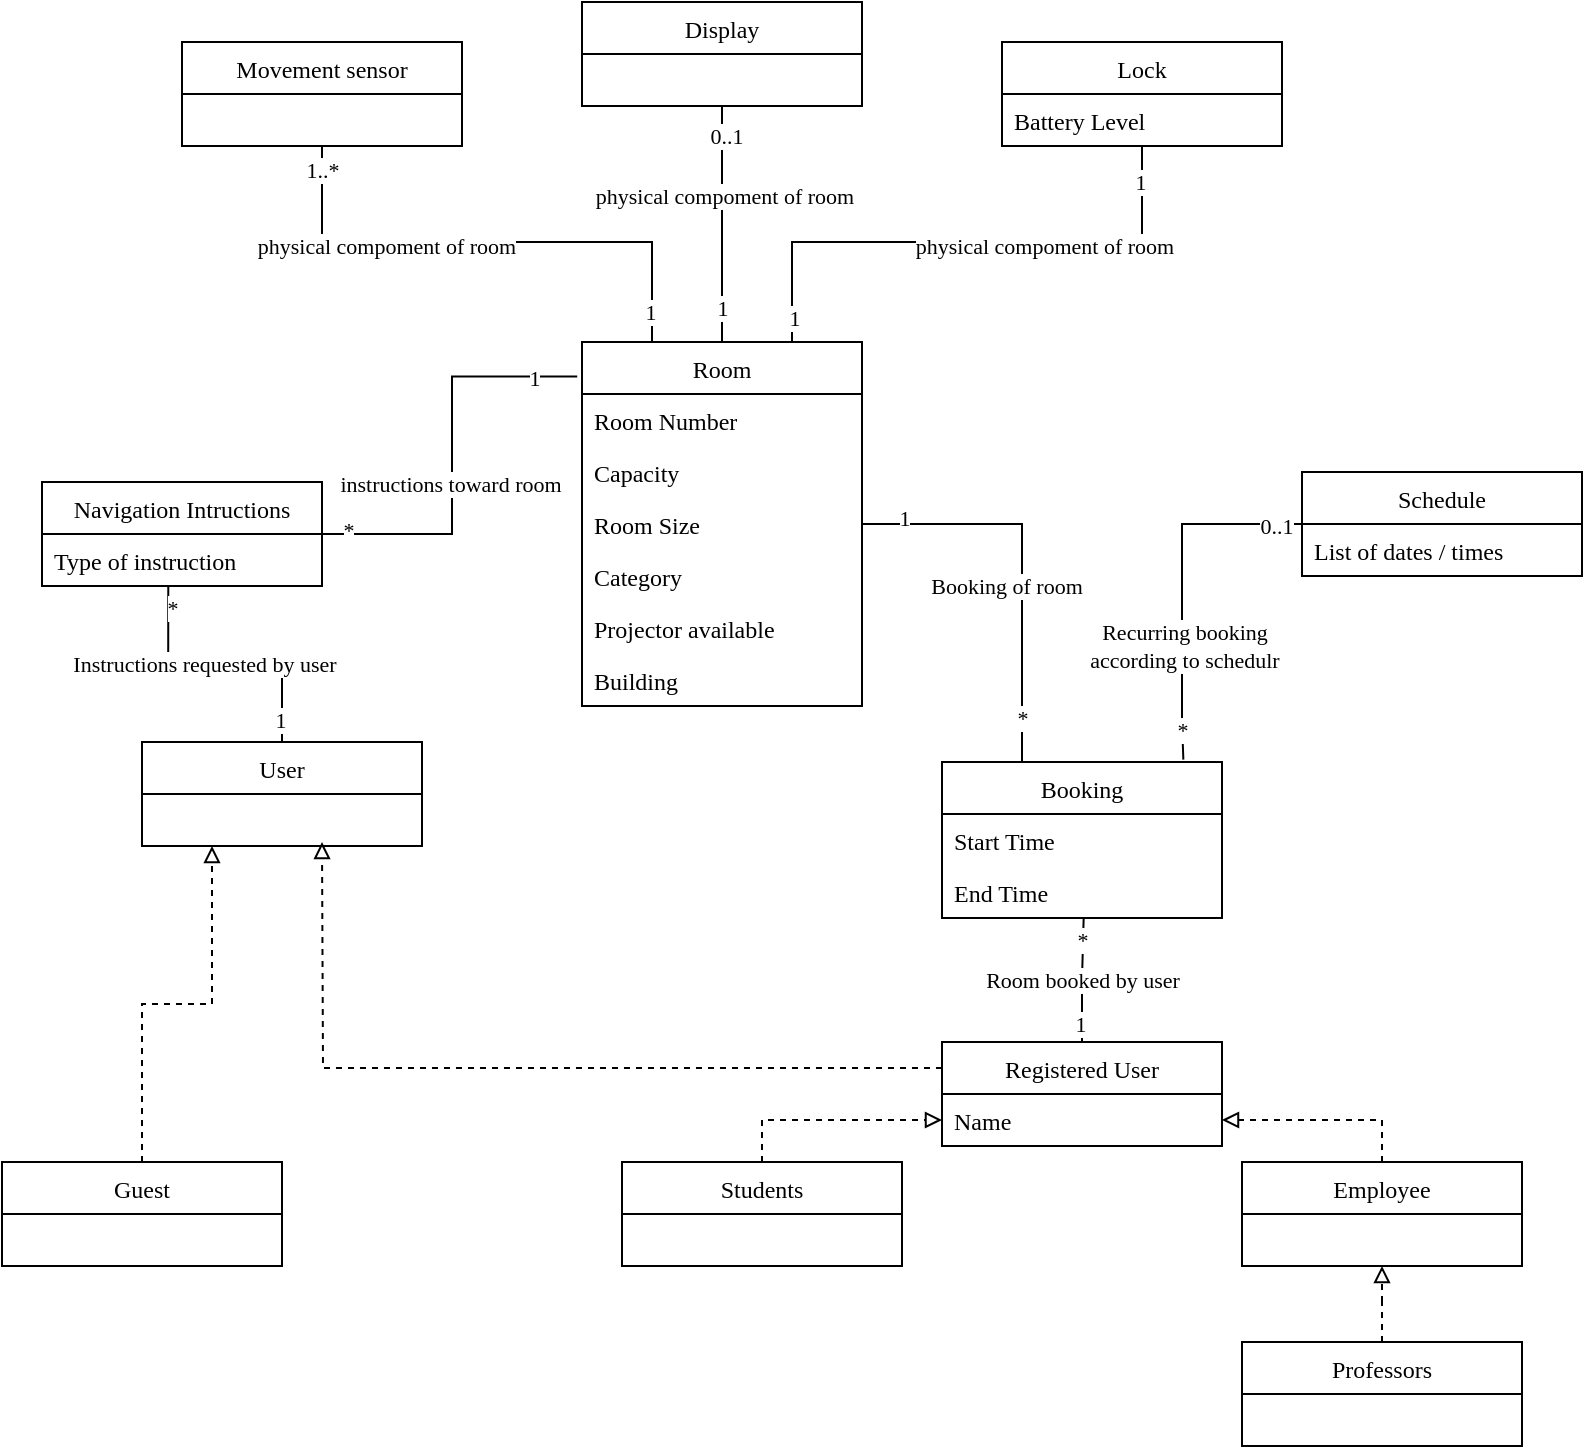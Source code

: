<mxfile>
    <diagram id="p7TzG50tO89NDVY94C6T" name="Seite-1">
        <mxGraphModel dx="771" dy="2338" grid="1" gridSize="10" guides="1" tooltips="1" connect="1" arrows="1" fold="1" page="1" pageScale="1" pageWidth="827" pageHeight="1169" math="0" shadow="0">
            <root>
                <mxCell id="0"/>
                <mxCell id="1" parent="0"/>
                <mxCell id="eThtC3nyLtHHpcoc88Fw-38" style="edgeStyle=orthogonalEdgeStyle;rounded=0;orthogonalLoop=1;jettySize=auto;html=1;entryX=1;entryY=0.5;entryDx=0;entryDy=0;endArrow=none;endFill=0;fontFamily=Times New Roman;" parent="1" source="eThtC3nyLtHHpcoc88Fw-1" target="eThtC3nyLtHHpcoc88Fw-29" edge="1">
                    <mxGeometry relative="1" as="geometry">
                        <Array as="points">
                            <mxPoint x="520" y="111"/>
                        </Array>
                    </mxGeometry>
                </mxCell>
                <mxCell id="eThtC3nyLtHHpcoc88Fw-39" value="1" style="edgeLabel;html=1;align=center;verticalAlign=middle;resizable=0;points=[];fontFamily=Times New Roman;" parent="eThtC3nyLtHHpcoc88Fw-38" vertex="1" connectable="0">
                    <mxGeometry x="0.794" y="-3" relative="1" as="geometry">
                        <mxPoint as="offset"/>
                    </mxGeometry>
                </mxCell>
                <mxCell id="eThtC3nyLtHHpcoc88Fw-40" value="*" style="edgeLabel;html=1;align=center;verticalAlign=middle;resizable=0;points=[];fontFamily=Times New Roman;" parent="eThtC3nyLtHHpcoc88Fw-38" vertex="1" connectable="0">
                    <mxGeometry x="-0.78" relative="1" as="geometry">
                        <mxPoint as="offset"/>
                    </mxGeometry>
                </mxCell>
                <mxCell id="eThtC3nyLtHHpcoc88Fw-106" value="Booking of room" style="edgeLabel;html=1;align=center;verticalAlign=middle;resizable=0;points=[];fontFamily=Times New Roman;" parent="eThtC3nyLtHHpcoc88Fw-38" vertex="1" connectable="0">
                    <mxGeometry x="-0.111" y="8" relative="1" as="geometry">
                        <mxPoint as="offset"/>
                    </mxGeometry>
                </mxCell>
                <mxCell id="eThtC3nyLtHHpcoc88Fw-1" value="Booking" style="swimlane;fontStyle=0;childLayout=stackLayout;horizontal=1;startSize=26;fillColor=none;horizontalStack=0;resizeParent=1;resizeParentMax=0;resizeLast=0;collapsible=1;marginBottom=0;fontFamily=Times New Roman;" parent="1" vertex="1">
                    <mxGeometry x="480" y="230" width="140" height="78" as="geometry"/>
                </mxCell>
                <mxCell id="eThtC3nyLtHHpcoc88Fw-33" value="Start Time" style="text;strokeColor=none;fillColor=none;align=left;verticalAlign=top;spacingLeft=4;spacingRight=4;overflow=hidden;rotatable=0;points=[[0,0.5],[1,0.5]];portConstraint=eastwest;whiteSpace=wrap;html=1;fontFamily=Times New Roman;" parent="eThtC3nyLtHHpcoc88Fw-1" vertex="1">
                    <mxGeometry y="26" width="140" height="26" as="geometry"/>
                </mxCell>
                <mxCell id="eThtC3nyLtHHpcoc88Fw-34" value="End Time" style="text;strokeColor=none;fillColor=none;align=left;verticalAlign=top;spacingLeft=4;spacingRight=4;overflow=hidden;rotatable=0;points=[[0,0.5],[1,0.5]];portConstraint=eastwest;whiteSpace=wrap;html=1;fontFamily=Times New Roman;" parent="eThtC3nyLtHHpcoc88Fw-1" vertex="1">
                    <mxGeometry y="52" width="140" height="26" as="geometry"/>
                </mxCell>
                <mxCell id="eThtC3nyLtHHpcoc88Fw-10" value="Room" style="swimlane;fontStyle=0;childLayout=stackLayout;horizontal=1;startSize=26;fillColor=none;horizontalStack=0;resizeParent=1;resizeParentMax=0;resizeLast=0;collapsible=1;marginBottom=0;fontFamily=Times New Roman;" parent="1" vertex="1">
                    <mxGeometry x="300" y="20" width="140" height="182" as="geometry"/>
                </mxCell>
                <mxCell id="eThtC3nyLtHHpcoc88Fw-27" value="Room Number" style="text;strokeColor=none;fillColor=none;align=left;verticalAlign=top;spacingLeft=4;spacingRight=4;overflow=hidden;rotatable=0;points=[[0,0.5],[1,0.5]];portConstraint=eastwest;whiteSpace=wrap;html=1;fontFamily=Times New Roman;" parent="eThtC3nyLtHHpcoc88Fw-10" vertex="1">
                    <mxGeometry y="26" width="140" height="26" as="geometry"/>
                </mxCell>
                <mxCell id="eThtC3nyLtHHpcoc88Fw-28" value="Capacity" style="text;strokeColor=none;fillColor=none;align=left;verticalAlign=top;spacingLeft=4;spacingRight=4;overflow=hidden;rotatable=0;points=[[0,0.5],[1,0.5]];portConstraint=eastwest;whiteSpace=wrap;html=1;fontFamily=Times New Roman;" parent="eThtC3nyLtHHpcoc88Fw-10" vertex="1">
                    <mxGeometry y="52" width="140" height="26" as="geometry"/>
                </mxCell>
                <mxCell id="eThtC3nyLtHHpcoc88Fw-29" value="Room Size" style="text;strokeColor=none;fillColor=none;align=left;verticalAlign=top;spacingLeft=4;spacingRight=4;overflow=hidden;rotatable=0;points=[[0,0.5],[1,0.5]];portConstraint=eastwest;whiteSpace=wrap;html=1;fontFamily=Times New Roman;" parent="eThtC3nyLtHHpcoc88Fw-10" vertex="1">
                    <mxGeometry y="78" width="140" height="26" as="geometry"/>
                </mxCell>
                <mxCell id="eThtC3nyLtHHpcoc88Fw-30" value="Category" style="text;strokeColor=none;fillColor=none;align=left;verticalAlign=top;spacingLeft=4;spacingRight=4;overflow=hidden;rotatable=0;points=[[0,0.5],[1,0.5]];portConstraint=eastwest;whiteSpace=wrap;html=1;fontFamily=Times New Roman;" parent="eThtC3nyLtHHpcoc88Fw-10" vertex="1">
                    <mxGeometry y="104" width="140" height="26" as="geometry"/>
                </mxCell>
                <mxCell id="eThtC3nyLtHHpcoc88Fw-31" value="Projector available" style="text;strokeColor=none;fillColor=none;align=left;verticalAlign=top;spacingLeft=4;spacingRight=4;overflow=hidden;rotatable=0;points=[[0,0.5],[1,0.5]];portConstraint=eastwest;whiteSpace=wrap;html=1;fontFamily=Times New Roman;" parent="eThtC3nyLtHHpcoc88Fw-10" vertex="1">
                    <mxGeometry y="130" width="140" height="26" as="geometry"/>
                </mxCell>
                <mxCell id="eThtC3nyLtHHpcoc88Fw-87" value="Building" style="text;strokeColor=none;fillColor=none;align=left;verticalAlign=top;spacingLeft=4;spacingRight=4;overflow=hidden;rotatable=0;points=[[0,0.5],[1,0.5]];portConstraint=eastwest;whiteSpace=wrap;html=1;fontFamily=Times New Roman;" parent="eThtC3nyLtHHpcoc88Fw-10" vertex="1">
                    <mxGeometry y="156" width="140" height="26" as="geometry"/>
                </mxCell>
                <mxCell id="eThtC3nyLtHHpcoc88Fw-55" style="edgeStyle=orthogonalEdgeStyle;rounded=0;orthogonalLoop=1;jettySize=auto;html=1;entryX=-0.017;entryY=0.095;entryDx=0;entryDy=0;entryPerimeter=0;endArrow=none;endFill=0;fontFamily=Times New Roman;" parent="1" source="eThtC3nyLtHHpcoc88Fw-11" target="eThtC3nyLtHHpcoc88Fw-10" edge="1">
                    <mxGeometry relative="1" as="geometry"/>
                </mxCell>
                <mxCell id="eThtC3nyLtHHpcoc88Fw-56" value="*" style="edgeLabel;html=1;align=center;verticalAlign=middle;resizable=0;points=[];fontFamily=Times New Roman;" parent="eThtC3nyLtHHpcoc88Fw-55" vertex="1" connectable="0">
                    <mxGeometry x="-0.875" y="2" relative="1" as="geometry">
                        <mxPoint as="offset"/>
                    </mxGeometry>
                </mxCell>
                <mxCell id="eThtC3nyLtHHpcoc88Fw-57" value="1" style="edgeLabel;html=1;align=center;verticalAlign=middle;resizable=0;points=[];fontFamily=Times New Roman;" parent="eThtC3nyLtHHpcoc88Fw-55" vertex="1" connectable="0">
                    <mxGeometry x="0.788" relative="1" as="geometry">
                        <mxPoint as="offset"/>
                    </mxGeometry>
                </mxCell>
                <mxCell id="eThtC3nyLtHHpcoc88Fw-103" value="instructions toward room" style="edgeLabel;html=1;align=center;verticalAlign=middle;resizable=0;points=[];fontFamily=Times New Roman;" parent="eThtC3nyLtHHpcoc88Fw-55" vertex="1" connectable="0">
                    <mxGeometry x="-0.121" y="1" relative="1" as="geometry">
                        <mxPoint as="offset"/>
                    </mxGeometry>
                </mxCell>
                <mxCell id="eThtC3nyLtHHpcoc88Fw-11" value="Navigation Intructions" style="swimlane;fontStyle=0;childLayout=stackLayout;horizontal=1;startSize=26;fillColor=none;horizontalStack=0;resizeParent=1;resizeParentMax=0;resizeLast=0;collapsible=1;marginBottom=0;fontFamily=Times New Roman;" parent="1" vertex="1">
                    <mxGeometry x="30" y="90" width="140" height="52" as="geometry"/>
                </mxCell>
                <mxCell id="eThtC3nyLtHHpcoc88Fw-58" value="Type of instruction" style="text;strokeColor=none;fillColor=none;align=left;verticalAlign=top;spacingLeft=4;spacingRight=4;overflow=hidden;rotatable=0;points=[[0,0.5],[1,0.5]];portConstraint=eastwest;whiteSpace=wrap;html=1;fontFamily=Times New Roman;" parent="eThtC3nyLtHHpcoc88Fw-11" vertex="1">
                    <mxGeometry y="26" width="140" height="26" as="geometry"/>
                </mxCell>
                <mxCell id="eThtC3nyLtHHpcoc88Fw-77" style="edgeStyle=orthogonalEdgeStyle;rounded=0;orthogonalLoop=1;jettySize=auto;html=1;entryX=0;entryY=0.75;entryDx=0;entryDy=0;startArrow=none;startFill=0;endArrow=block;endFill=0;exitX=0.5;exitY=0;exitDx=0;exitDy=0;dashed=1;fontFamily=Times New Roman;" parent="1" source="eThtC3nyLtHHpcoc88Fw-13" target="eThtC3nyLtHHpcoc88Fw-74" edge="1">
                    <mxGeometry relative="1" as="geometry"/>
                </mxCell>
                <mxCell id="eThtC3nyLtHHpcoc88Fw-13" value="Students" style="swimlane;fontStyle=0;childLayout=stackLayout;horizontal=1;startSize=26;fillColor=none;horizontalStack=0;resizeParent=1;resizeParentMax=0;resizeLast=0;collapsible=1;marginBottom=0;fontFamily=Times New Roman;" parent="1" vertex="1">
                    <mxGeometry x="320" y="430" width="140" height="52" as="geometry"/>
                </mxCell>
                <mxCell id="eThtC3nyLtHHpcoc88Fw-78" style="edgeStyle=orthogonalEdgeStyle;rounded=0;orthogonalLoop=1;jettySize=auto;html=1;entryX=0.5;entryY=1;entryDx=0;entryDy=0;startArrow=none;startFill=0;endArrow=block;endFill=0;dashed=1;fontFamily=Times New Roman;" parent="1" source="eThtC3nyLtHHpcoc88Fw-14" target="eThtC3nyLtHHpcoc88Fw-15" edge="1">
                    <mxGeometry relative="1" as="geometry"/>
                </mxCell>
                <mxCell id="eThtC3nyLtHHpcoc88Fw-14" value="Professors" style="swimlane;fontStyle=0;childLayout=stackLayout;horizontal=1;startSize=26;fillColor=none;horizontalStack=0;resizeParent=1;resizeParentMax=0;resizeLast=0;collapsible=1;marginBottom=0;fontFamily=Times New Roman;" parent="1" vertex="1">
                    <mxGeometry x="630" y="520" width="140" height="52" as="geometry"/>
                </mxCell>
                <mxCell id="eThtC3nyLtHHpcoc88Fw-79" style="edgeStyle=orthogonalEdgeStyle;rounded=0;orthogonalLoop=1;jettySize=auto;html=1;entryX=1;entryY=0.75;entryDx=0;entryDy=0;startArrow=none;startFill=0;endArrow=block;endFill=0;exitX=0.5;exitY=0;exitDx=0;exitDy=0;dashed=1;fontFamily=Times New Roman;" parent="1" source="eThtC3nyLtHHpcoc88Fw-15" target="eThtC3nyLtHHpcoc88Fw-74" edge="1">
                    <mxGeometry relative="1" as="geometry"/>
                </mxCell>
                <mxCell id="eThtC3nyLtHHpcoc88Fw-15" value="Employee" style="swimlane;fontStyle=0;childLayout=stackLayout;horizontal=1;startSize=26;fillColor=none;horizontalStack=0;resizeParent=1;resizeParentMax=0;resizeLast=0;collapsible=1;marginBottom=0;fontFamily=Times New Roman;" parent="1" vertex="1">
                    <mxGeometry x="630" y="430" width="140" height="52" as="geometry"/>
                </mxCell>
                <mxCell id="eThtC3nyLtHHpcoc88Fw-88" style="edgeStyle=orthogonalEdgeStyle;rounded=0;orthogonalLoop=1;jettySize=auto;html=1;entryX=0.5;entryY=0;entryDx=0;entryDy=0;startArrow=none;startFill=0;endArrow=none;endFill=0;fontFamily=Times New Roman;" parent="1" source="eThtC3nyLtHHpcoc88Fw-23" target="eThtC3nyLtHHpcoc88Fw-10" edge="1">
                    <mxGeometry relative="1" as="geometry"/>
                </mxCell>
                <mxCell id="eThtC3nyLtHHpcoc88Fw-89" value="1" style="edgeLabel;html=1;align=center;verticalAlign=middle;resizable=0;points=[];fontFamily=Times New Roman;" parent="eThtC3nyLtHHpcoc88Fw-88" vertex="1" connectable="0">
                    <mxGeometry x="0.709" relative="1" as="geometry">
                        <mxPoint as="offset"/>
                    </mxGeometry>
                </mxCell>
                <mxCell id="eThtC3nyLtHHpcoc88Fw-90" value="0..1" style="edgeLabel;html=1;align=center;verticalAlign=middle;resizable=0;points=[];fontFamily=Times New Roman;" parent="eThtC3nyLtHHpcoc88Fw-88" vertex="1" connectable="0">
                    <mxGeometry x="-0.746" y="2" relative="1" as="geometry">
                        <mxPoint as="offset"/>
                    </mxGeometry>
                </mxCell>
                <mxCell id="eThtC3nyLtHHpcoc88Fw-99" value="physical compoment of room" style="edgeLabel;html=1;align=center;verticalAlign=middle;resizable=0;points=[];fontFamily=Times New Roman;" parent="eThtC3nyLtHHpcoc88Fw-88" vertex="1" connectable="0">
                    <mxGeometry x="-0.248" y="1" relative="1" as="geometry">
                        <mxPoint as="offset"/>
                    </mxGeometry>
                </mxCell>
                <mxCell id="eThtC3nyLtHHpcoc88Fw-23" value="Display" style="swimlane;fontStyle=0;childLayout=stackLayout;horizontal=1;startSize=26;fillColor=none;horizontalStack=0;resizeParent=1;resizeParentMax=0;resizeLast=0;collapsible=1;marginBottom=0;fontFamily=Times New Roman;" parent="1" vertex="1">
                    <mxGeometry x="300" y="-150" width="140" height="52" as="geometry"/>
                </mxCell>
                <mxCell id="eThtC3nyLtHHpcoc88Fw-91" style="edgeStyle=orthogonalEdgeStyle;rounded=0;orthogonalLoop=1;jettySize=auto;html=1;entryX=0.75;entryY=0;entryDx=0;entryDy=0;startArrow=none;startFill=0;endArrow=none;endFill=0;fontFamily=Times New Roman;" parent="1" source="eThtC3nyLtHHpcoc88Fw-24" target="eThtC3nyLtHHpcoc88Fw-10" edge="1">
                    <mxGeometry relative="1" as="geometry">
                        <Array as="points">
                            <mxPoint x="580" y="-30"/>
                            <mxPoint x="405" y="-30"/>
                        </Array>
                    </mxGeometry>
                </mxCell>
                <mxCell id="eThtC3nyLtHHpcoc88Fw-92" value="1" style="edgeLabel;html=1;align=center;verticalAlign=middle;resizable=0;points=[];fontFamily=Times New Roman;" parent="eThtC3nyLtHHpcoc88Fw-91" vertex="1" connectable="0">
                    <mxGeometry x="0.911" y="1" relative="1" as="geometry">
                        <mxPoint as="offset"/>
                    </mxGeometry>
                </mxCell>
                <mxCell id="eThtC3nyLtHHpcoc88Fw-93" value="1" style="edgeLabel;html=1;align=center;verticalAlign=middle;resizable=0;points=[];fontFamily=Times New Roman;" parent="eThtC3nyLtHHpcoc88Fw-91" vertex="1" connectable="0">
                    <mxGeometry x="-0.869" y="-1" relative="1" as="geometry">
                        <mxPoint as="offset"/>
                    </mxGeometry>
                </mxCell>
                <mxCell id="eThtC3nyLtHHpcoc88Fw-100" value="&lt;span style=&quot;color: rgba(0, 0, 0, 0); font-size: 0px; text-align: start; background-color: rgb(251, 251, 251);&quot;&gt;%3CmxGraphModel%3E%3Croot%3E%3CmxCell%20id%3D%220%22%2F%3E%3CmxCell%20id%3D%221%22%20parent%3D%220%22%2F%3E%3CmxCell%20id%3D%222%22%20value%3D%22physical%20compoment%20of%20room%22%20style%3D%22edgeLabel%3Bhtml%3D1%3Balign%3Dcenter%3BverticalAlign%3Dmiddle%3Bresizable%3D0%3Bpoints%3D%5B%5D%3B%22%20vertex%3D%221%22%20connectable%3D%220%22%20parent%3D%221%22%3E%3CmxGeometry%20x%3D%22371%22%20y%3D%22-41.333%22%20as%3D%22geometry%22%2F%3E%3C%2FmxCell%3E%3C%2Froot%3E%3C%2FmxGraphModel%3&lt;/span&gt;" style="edgeLabel;html=1;align=center;verticalAlign=middle;resizable=0;points=[];fontFamily=Times New Roman;" parent="eThtC3nyLtHHpcoc88Fw-91" vertex="1" connectable="0">
                    <mxGeometry x="-0.15" y="-3" relative="1" as="geometry">
                        <mxPoint as="offset"/>
                    </mxGeometry>
                </mxCell>
                <mxCell id="eThtC3nyLtHHpcoc88Fw-101" value="physical compoment of room" style="edgeLabel;html=1;align=center;verticalAlign=middle;resizable=0;points=[];fontFamily=Times New Roman;" parent="eThtC3nyLtHHpcoc88Fw-91" vertex="1" connectable="0">
                    <mxGeometry x="-0.133" y="2" relative="1" as="geometry">
                        <mxPoint x="21" as="offset"/>
                    </mxGeometry>
                </mxCell>
                <mxCell id="eThtC3nyLtHHpcoc88Fw-24" value="Lock" style="swimlane;fontStyle=0;childLayout=stackLayout;horizontal=1;startSize=26;fillColor=none;horizontalStack=0;resizeParent=1;resizeParentMax=0;resizeLast=0;collapsible=1;marginBottom=0;fontFamily=Times New Roman;" parent="1" vertex="1">
                    <mxGeometry x="510" y="-130" width="140" height="52" as="geometry"/>
                </mxCell>
                <mxCell id="eThtC3nyLtHHpcoc88Fw-97" value="Battery Level" style="text;strokeColor=none;fillColor=none;align=left;verticalAlign=top;spacingLeft=4;spacingRight=4;overflow=hidden;rotatable=0;points=[[0,0.5],[1,0.5]];portConstraint=eastwest;whiteSpace=wrap;html=1;fontFamily=Times New Roman;" parent="eThtC3nyLtHHpcoc88Fw-24" vertex="1">
                    <mxGeometry y="26" width="140" height="26" as="geometry"/>
                </mxCell>
                <mxCell id="eThtC3nyLtHHpcoc88Fw-94" style="edgeStyle=orthogonalEdgeStyle;rounded=0;orthogonalLoop=1;jettySize=auto;html=1;entryX=0.25;entryY=0;entryDx=0;entryDy=0;startArrow=none;startFill=0;endArrow=none;endFill=0;fontFamily=Times New Roman;" parent="1" source="eThtC3nyLtHHpcoc88Fw-25" target="eThtC3nyLtHHpcoc88Fw-10" edge="1">
                    <mxGeometry relative="1" as="geometry">
                        <Array as="points">
                            <mxPoint x="170" y="-30"/>
                            <mxPoint x="335" y="-30"/>
                        </Array>
                    </mxGeometry>
                </mxCell>
                <mxCell id="eThtC3nyLtHHpcoc88Fw-95" value="1..*" style="edgeLabel;html=1;align=center;verticalAlign=middle;resizable=0;points=[];fontFamily=Times New Roman;" parent="eThtC3nyLtHHpcoc88Fw-94" vertex="1" connectable="0">
                    <mxGeometry x="-0.907" relative="1" as="geometry">
                        <mxPoint as="offset"/>
                    </mxGeometry>
                </mxCell>
                <mxCell id="eThtC3nyLtHHpcoc88Fw-96" value="1" style="edgeLabel;html=1;align=center;verticalAlign=middle;resizable=0;points=[];fontFamily=Times New Roman;" parent="eThtC3nyLtHHpcoc88Fw-94" vertex="1" connectable="0">
                    <mxGeometry x="0.882" y="-1" relative="1" as="geometry">
                        <mxPoint as="offset"/>
                    </mxGeometry>
                </mxCell>
                <mxCell id="eThtC3nyLtHHpcoc88Fw-102" value="physical compoment of room" style="edgeLabel;html=1;align=center;verticalAlign=middle;resizable=0;points=[];fontFamily=Times New Roman;" parent="eThtC3nyLtHHpcoc88Fw-94" vertex="1" connectable="0">
                    <mxGeometry x="-0.396" y="-2" relative="1" as="geometry">
                        <mxPoint as="offset"/>
                    </mxGeometry>
                </mxCell>
                <mxCell id="eThtC3nyLtHHpcoc88Fw-25" value="Movement sensor" style="swimlane;fontStyle=0;childLayout=stackLayout;horizontal=1;startSize=26;fillColor=none;horizontalStack=0;resizeParent=1;resizeParentMax=0;resizeLast=0;collapsible=1;marginBottom=0;fontFamily=Times New Roman;" parent="1" vertex="1">
                    <mxGeometry x="100" y="-130" width="140" height="52" as="geometry"/>
                </mxCell>
                <mxCell id="eThtC3nyLtHHpcoc88Fw-52" style="edgeStyle=orthogonalEdgeStyle;rounded=0;orthogonalLoop=1;jettySize=auto;html=1;endArrow=none;endFill=0;entryX=0.862;entryY=-0.015;entryDx=0;entryDy=0;entryPerimeter=0;fontFamily=Times New Roman;" parent="1" source="eThtC3nyLtHHpcoc88Fw-26" target="eThtC3nyLtHHpcoc88Fw-1" edge="1">
                    <mxGeometry x="-0.007" y="-20" relative="1" as="geometry">
                        <mxPoint x="650" y="210" as="targetPoint"/>
                        <Array as="points">
                            <mxPoint x="600" y="111"/>
                            <mxPoint x="600" y="210"/>
                            <mxPoint x="601" y="210"/>
                        </Array>
                        <mxPoint as="offset"/>
                    </mxGeometry>
                </mxCell>
                <mxCell id="eThtC3nyLtHHpcoc88Fw-53" value="*" style="edgeLabel;html=1;align=center;verticalAlign=middle;resizable=0;points=[];fontFamily=Times New Roman;" parent="eThtC3nyLtHHpcoc88Fw-52" vertex="1" connectable="0">
                    <mxGeometry x="0.818" y="1" relative="1" as="geometry">
                        <mxPoint x="-2" y="1" as="offset"/>
                    </mxGeometry>
                </mxCell>
                <mxCell id="eThtC3nyLtHHpcoc88Fw-54" value="0..1" style="edgeLabel;html=1;align=center;verticalAlign=middle;resizable=0;points=[];fontFamily=Times New Roman;" parent="eThtC3nyLtHHpcoc88Fw-52" vertex="1" connectable="0">
                    <mxGeometry x="-0.855" y="1" relative="1" as="geometry">
                        <mxPoint as="offset"/>
                    </mxGeometry>
                </mxCell>
                <mxCell id="eThtC3nyLtHHpcoc88Fw-107" value="Recurring booking&lt;br&gt;according to schedulr" style="edgeLabel;html=1;align=center;verticalAlign=middle;resizable=0;points=[];fontFamily=Times New Roman;" parent="eThtC3nyLtHHpcoc88Fw-52" vertex="1" connectable="0">
                    <mxGeometry x="0.356" y="1" relative="1" as="geometry">
                        <mxPoint as="offset"/>
                    </mxGeometry>
                </mxCell>
                <mxCell id="eThtC3nyLtHHpcoc88Fw-26" value="Schedule" style="swimlane;fontStyle=0;childLayout=stackLayout;horizontal=1;startSize=26;fillColor=none;horizontalStack=0;resizeParent=1;resizeParentMax=0;resizeLast=0;collapsible=1;marginBottom=0;fontFamily=Times New Roman;" parent="1" vertex="1">
                    <mxGeometry x="660" y="85" width="140" height="52" as="geometry"/>
                </mxCell>
                <mxCell id="eThtC3nyLtHHpcoc88Fw-36" value="List of dates / times" style="text;strokeColor=none;fillColor=none;align=left;verticalAlign=top;spacingLeft=4;spacingRight=4;overflow=hidden;rotatable=0;points=[[0,0.5],[1,0.5]];portConstraint=eastwest;whiteSpace=wrap;html=1;fontFamily=Times New Roman;" parent="eThtC3nyLtHHpcoc88Fw-26" vertex="1">
                    <mxGeometry y="26" width="140" height="26" as="geometry"/>
                </mxCell>
                <mxCell id="eThtC3nyLtHHpcoc88Fw-75" style="edgeStyle=orthogonalEdgeStyle;rounded=0;orthogonalLoop=1;jettySize=auto;html=1;entryX=0.25;entryY=1;entryDx=0;entryDy=0;endArrow=block;endFill=0;startArrow=none;startFill=0;dashed=1;fontFamily=Times New Roman;" parent="1" source="eThtC3nyLtHHpcoc88Fw-60" target="eThtC3nyLtHHpcoc88Fw-72" edge="1">
                    <mxGeometry relative="1" as="geometry"/>
                </mxCell>
                <mxCell id="eThtC3nyLtHHpcoc88Fw-60" value="Guest" style="swimlane;fontStyle=0;childLayout=stackLayout;horizontal=1;startSize=26;fillColor=none;horizontalStack=0;resizeParent=1;resizeParentMax=0;resizeLast=0;collapsible=1;marginBottom=0;fontFamily=Times New Roman;" parent="1" vertex="1">
                    <mxGeometry x="10" y="430" width="140" height="52" as="geometry"/>
                </mxCell>
                <mxCell id="eThtC3nyLtHHpcoc88Fw-84" style="edgeStyle=orthogonalEdgeStyle;rounded=0;orthogonalLoop=1;jettySize=auto;html=1;entryX=0.451;entryY=1.015;entryDx=0;entryDy=0;entryPerimeter=0;startArrow=none;startFill=0;endArrow=none;endFill=0;fontFamily=Times New Roman;" parent="1" source="eThtC3nyLtHHpcoc88Fw-72" target="eThtC3nyLtHHpcoc88Fw-58" edge="1">
                    <mxGeometry relative="1" as="geometry"/>
                </mxCell>
                <mxCell id="eThtC3nyLtHHpcoc88Fw-85" value="*" style="edgeLabel;html=1;align=center;verticalAlign=middle;resizable=0;points=[];fontFamily=Times New Roman;" parent="eThtC3nyLtHHpcoc88Fw-84" vertex="1" connectable="0">
                    <mxGeometry x="0.844" y="-2" relative="1" as="geometry">
                        <mxPoint as="offset"/>
                    </mxGeometry>
                </mxCell>
                <mxCell id="eThtC3nyLtHHpcoc88Fw-86" value="1" style="edgeLabel;html=1;align=center;verticalAlign=middle;resizable=0;points=[];fontFamily=Times New Roman;" parent="eThtC3nyLtHHpcoc88Fw-84" vertex="1" connectable="0">
                    <mxGeometry x="-0.826" y="1" relative="1" as="geometry">
                        <mxPoint as="offset"/>
                    </mxGeometry>
                </mxCell>
                <mxCell id="eThtC3nyLtHHpcoc88Fw-104" value="Instructions requested by user" style="edgeLabel;html=1;align=center;verticalAlign=middle;resizable=0;points=[];fontFamily=Times New Roman;" parent="eThtC3nyLtHHpcoc88Fw-84" vertex="1" connectable="0">
                    <mxGeometry x="0.159" relative="1" as="geometry">
                        <mxPoint as="offset"/>
                    </mxGeometry>
                </mxCell>
                <mxCell id="eThtC3nyLtHHpcoc88Fw-72" value="User" style="swimlane;fontStyle=0;childLayout=stackLayout;horizontal=1;startSize=26;fillColor=none;horizontalStack=0;resizeParent=1;resizeParentMax=0;resizeLast=0;collapsible=1;marginBottom=0;fontFamily=Times New Roman;" parent="1" vertex="1">
                    <mxGeometry x="80" y="220" width="140" height="52" as="geometry"/>
                </mxCell>
                <mxCell id="eThtC3nyLtHHpcoc88Fw-76" style="edgeStyle=orthogonalEdgeStyle;rounded=0;orthogonalLoop=1;jettySize=auto;html=1;startArrow=none;startFill=0;endArrow=block;endFill=0;exitX=0;exitY=0.25;exitDx=0;exitDy=0;dashed=1;fontFamily=Times New Roman;" parent="1" source="eThtC3nyLtHHpcoc88Fw-74" edge="1">
                    <mxGeometry relative="1" as="geometry">
                        <mxPoint x="170" y="270" as="targetPoint"/>
                    </mxGeometry>
                </mxCell>
                <mxCell id="eThtC3nyLtHHpcoc88Fw-81" style="edgeStyle=orthogonalEdgeStyle;rounded=0;orthogonalLoop=1;jettySize=auto;html=1;entryX=0.506;entryY=0.985;entryDx=0;entryDy=0;entryPerimeter=0;startArrow=none;startFill=0;endArrow=none;endFill=0;fontFamily=Times New Roman;" parent="1" source="eThtC3nyLtHHpcoc88Fw-74" target="eThtC3nyLtHHpcoc88Fw-34" edge="1">
                    <mxGeometry relative="1" as="geometry"/>
                </mxCell>
                <mxCell id="eThtC3nyLtHHpcoc88Fw-82" value="*" style="edgeLabel;html=1;align=center;verticalAlign=middle;resizable=0;points=[];fontFamily=Times New Roman;" parent="eThtC3nyLtHHpcoc88Fw-81" vertex="1" connectable="0">
                    <mxGeometry x="0.813" y="1" relative="1" as="geometry">
                        <mxPoint y="5" as="offset"/>
                    </mxGeometry>
                </mxCell>
                <mxCell id="eThtC3nyLtHHpcoc88Fw-83" value="1" style="edgeLabel;html=1;align=center;verticalAlign=middle;resizable=0;points=[];fontFamily=Times New Roman;" parent="eThtC3nyLtHHpcoc88Fw-81" vertex="1" connectable="0">
                    <mxGeometry x="-0.719" y="1" relative="1" as="geometry">
                        <mxPoint as="offset"/>
                    </mxGeometry>
                </mxCell>
                <mxCell id="eThtC3nyLtHHpcoc88Fw-105" value="Room booked by user" style="edgeLabel;html=1;align=center;verticalAlign=middle;resizable=0;points=[];fontFamily=Times New Roman;" parent="eThtC3nyLtHHpcoc88Fw-81" vertex="1" connectable="0">
                    <mxGeometry x="0.166" y="1" relative="1" as="geometry">
                        <mxPoint y="5" as="offset"/>
                    </mxGeometry>
                </mxCell>
                <mxCell id="eThtC3nyLtHHpcoc88Fw-74" value="Registered User" style="swimlane;fontStyle=0;childLayout=stackLayout;horizontal=1;startSize=26;fillColor=none;horizontalStack=0;resizeParent=1;resizeParentMax=0;resizeLast=0;collapsible=1;marginBottom=0;fontFamily=Times New Roman;" parent="1" vertex="1">
                    <mxGeometry x="480" y="370" width="140" height="52" as="geometry"/>
                </mxCell>
                <mxCell id="eThtC3nyLtHHpcoc88Fw-61" value="Name" style="text;strokeColor=none;fillColor=none;align=left;verticalAlign=top;spacingLeft=4;spacingRight=4;overflow=hidden;rotatable=0;points=[[0,0.5],[1,0.5]];portConstraint=eastwest;whiteSpace=wrap;html=1;fontFamily=Times New Roman;" parent="eThtC3nyLtHHpcoc88Fw-74" vertex="1">
                    <mxGeometry y="26" width="140" height="26" as="geometry"/>
                </mxCell>
            </root>
        </mxGraphModel>
    </diagram>
</mxfile>